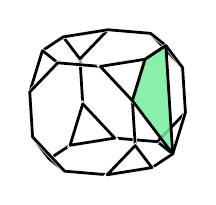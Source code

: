 % polymake for julian
% Fri Jul  6 09:28:24 2018
% unnamed

\begin{tikzpicture}[x  = {(0.9cm,-0.076cm)},
                    y  = {(-0.06cm,0.95cm)},
                    z  = {(-0.44cm,-0.29cm)},
                    scale = .3,
                    color = {lightgray}]


  % DEF POINTS
  \coordinate (v0_unnamed__1) at (2.414, 2.414, 1);
  \coordinate (v1_unnamed__1) at (2.414, 1, 2.414);
  \coordinate (v2_unnamed__1) at (2.414, 2.414, -1);
  \coordinate (v3_unnamed__1) at (1, 2.414, 2.414);
  \coordinate (v4_unnamed__1) at (2.414, 1, -2.414);
  \coordinate (v5_unnamed__1) at (2.414, -1, 2.414);
  \coordinate (v6_unnamed__1) at (1, 2.414, -2.414);
  \coordinate (v7_unnamed__1) at (2.414, -2.414, 1);
  \coordinate (v8_unnamed__1) at (-1, 2.414, 2.414);
  \coordinate (v9_unnamed__1) at (2.414, -1, -2.414);
  \coordinate (v10_unnamed__1) at (1, -2.414, 2.414);
  \coordinate (v11_unnamed__1) at (-2.414, 2.414, 1);
  \coordinate (v12_unnamed__1) at (2.414, -2.414, -1);
  \coordinate (v13_unnamed__1) at (-1, 2.414, -2.414);
  \coordinate (v14_unnamed__1) at (-2.414, 1, 2.414);
  \coordinate (v15_unnamed__1) at (1, -2.414, -2.414);
  \coordinate (v16_unnamed__1) at (-2.414, 2.414, -1);
  \coordinate (v17_unnamed__1) at (-1, -2.414, 2.414);
  \coordinate (v18_unnamed__1) at (-2.414, 1, -2.414);
  \coordinate (v19_unnamed__1) at (-2.414, -1, 2.414);
  \coordinate (v20_unnamed__1) at (-1, -2.414, -2.414);
  \coordinate (v21_unnamed__1) at (-2.414, -2.414, 1);
  \coordinate (v22_unnamed__1) at (-2.414, -1, -2.414);
  \coordinate (v23_unnamed__1) at (-2.414, -2.414, -1);


  % EDGES STYLE
  \definecolor{edgecolor_unnamed__1}{rgb}{ 0,0,0 }
  \tikzstyle{facestyle_unnamed__1} = [fill=none, fill opacity=0.85, preaction={draw=white, line cap=round, line width=1.5 pt}, draw=edgecolor_unnamed__1, line width=1 pt, line cap=round, line join=round]


  % FACES and EDGES and POINTS in the right order
  \draw[facestyle_unnamed__1] (v6_unnamed__1) -- (v2_unnamed__1) -- (v4_unnamed__1) -- (v6_unnamed__1) -- cycle;
  \draw[facestyle_unnamed__1] (v12_unnamed__1) -- (v7_unnamed__1) -- (v10_unnamed__1) -- (v17_unnamed__1) -- (v21_unnamed__1) -- (v23_unnamed__1) -- (v20_unnamed__1) -- (v15_unnamed__1) -- (v12_unnamed__1) -- cycle;
  \draw[facestyle_unnamed__1] (v11_unnamed__1) -- (v16_unnamed__1) -- (v18_unnamed__1) -- (v22_unnamed__1) -- (v23_unnamed__1) -- (v21_unnamed__1) -- (v19_unnamed__1) -- (v14_unnamed__1) -- (v11_unnamed__1) -- cycle;
  \draw[facestyle_unnamed__1] (v9_unnamed__1) -- (v12_unnamed__1) -- (v15_unnamed__1) -- (v9_unnamed__1) -- cycle;
  \draw[facestyle_unnamed__1] (v13_unnamed__1) -- (v6_unnamed__1) -- (v4_unnamed__1) -- (v9_unnamed__1) -- (v15_unnamed__1) -- (v20_unnamed__1) -- (v22_unnamed__1) -- (v18_unnamed__1) -- (v13_unnamed__1) -- cycle;


  %POINTS


  %FACETS
  \draw[facestyle_unnamed__1] (v16_unnamed__1) -- (v13_unnamed__1) -- (v18_unnamed__1) -- (v16_unnamed__1) -- cycle;


  %POINTS


  %FACETS
  \draw[facestyle_unnamed__1] (v22_unnamed__1) -- (v20_unnamed__1) -- (v23_unnamed__1) -- (v22_unnamed__1) -- cycle;


  %POINTS


  %FACETS
  \draw[facestyle_unnamed__1] (v19_unnamed__1) -- (v21_unnamed__1) -- (v17_unnamed__1) -- (v19_unnamed__1) -- cycle;


  %POINTS


  %FACETS
  \draw[facestyle_unnamed__1] (v8_unnamed__1) -- (v3_unnamed__1) -- (v0_unnamed__1) -- (v2_unnamed__1) -- (v6_unnamed__1) -- (v13_unnamed__1) -- (v16_unnamed__1) -- (v11_unnamed__1) -- (v8_unnamed__1) -- cycle;


  %POINTS


  %FACETS
  \draw[facestyle_unnamed__1] (v2_unnamed__1) -- (v0_unnamed__1) -- (v1_unnamed__1) -- (v5_unnamed__1) -- (v7_unnamed__1) -- (v12_unnamed__1) -- (v9_unnamed__1) -- (v4_unnamed__1) -- (v2_unnamed__1) -- cycle;


  %POINTS


  %FACETS
  \draw[facestyle_unnamed__1] (v8_unnamed__1) -- (v11_unnamed__1) -- (v14_unnamed__1) -- (v8_unnamed__1) -- cycle;


  %POINTS


  %FACETS
  \draw[facestyle_unnamed__1] (v1_unnamed__1) -- (v3_unnamed__1) -- (v8_unnamed__1) -- (v14_unnamed__1) -- (v19_unnamed__1) -- (v17_unnamed__1) -- (v10_unnamed__1) -- (v5_unnamed__1) -- (v1_unnamed__1) -- cycle;


  %POINTS


  %FACETS
  \draw[facestyle_unnamed__1] (v7_unnamed__1) -- (v5_unnamed__1) -- (v10_unnamed__1) -- (v7_unnamed__1) -- cycle;


  %POINTS


  %FACETS
  \draw[facestyle_unnamed__1] (v0_unnamed__1) -- (v3_unnamed__1) -- (v1_unnamed__1) -- (v0_unnamed__1) -- cycle;


  %POINTS


  %FACETS

  % DEF POINTS
  \coordinate (v0_unnamed__2) at (2.414, 2.414, 1);
  \coordinate (v1_unnamed__2) at (2.414, 1, 2.414);
  \coordinate (v2_unnamed__2) at (2.414, 2.414, -1);
  \coordinate (v3_unnamed__2) at (2.414, -2.414, -1);


  % EDGES STYLE
  \definecolor{edgecolor_unnamed__2}{rgb}{ 0,0,0 }

  % FACES STYLE
  \definecolor{facetcolor_unnamed__2}{rgb}{ 0.467,0.925,0.62 }

  \tikzstyle{facestyle_unnamed__2} = [fill=facetcolor_unnamed__2, fill opacity=0.85, draw=edgecolor_unnamed__2, line width=1 pt, line cap=round, line join=round]


  % FACES and EDGES and POINTS in the right order
  \draw[facestyle_unnamed__2] (v2_unnamed__2) -- (v0_unnamed__2) -- (v1_unnamed__2) -- (v3_unnamed__2) -- (v2_unnamed__2) -- cycle;


  %POINTS


  %FACETS

\end{tikzpicture}
